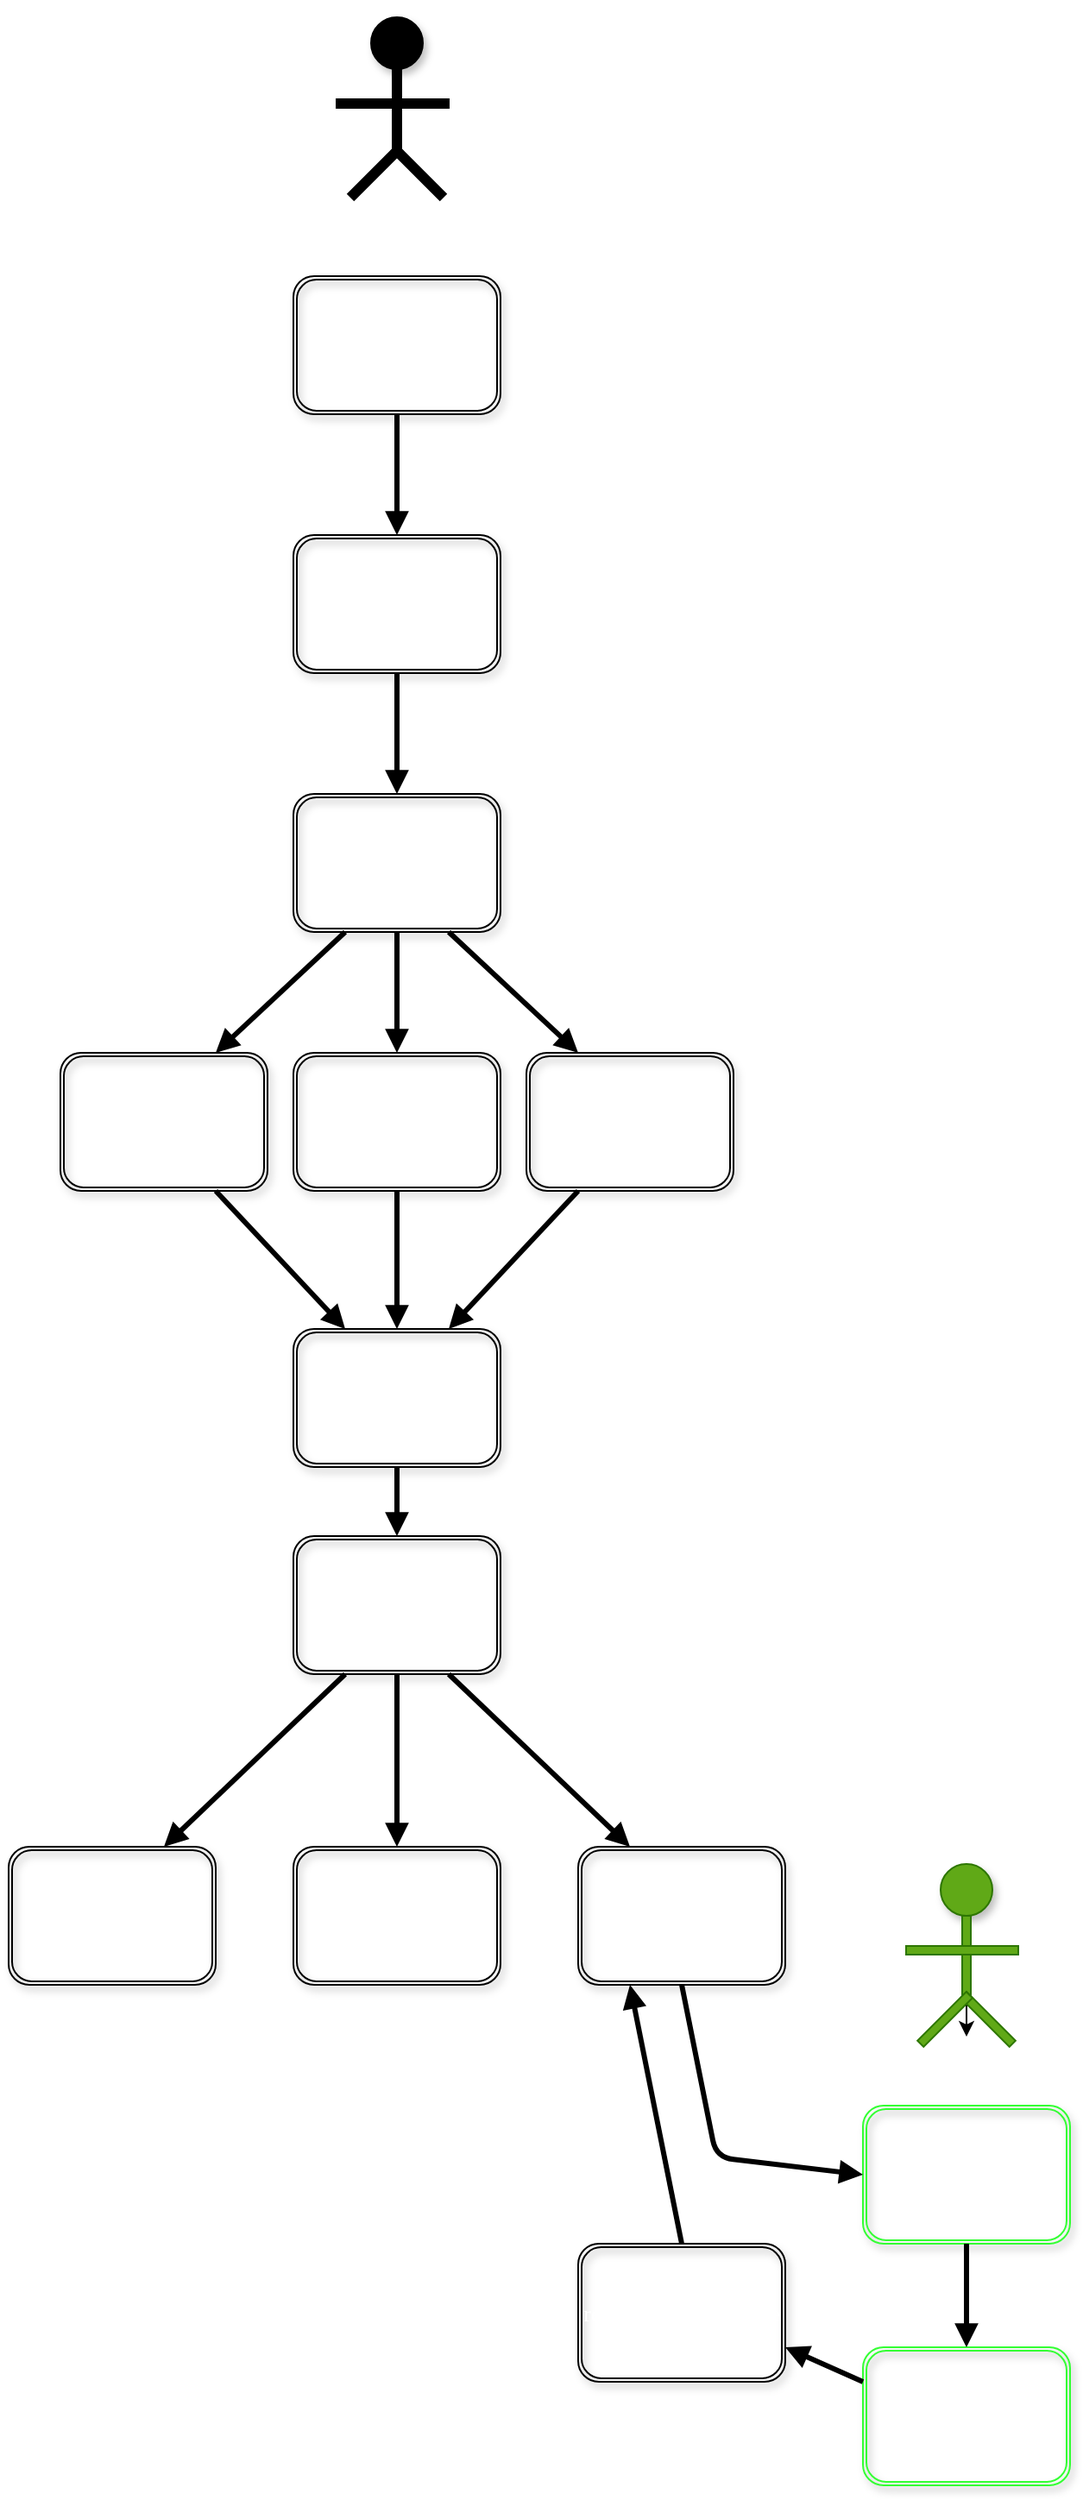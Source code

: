 <mxfile>
    <diagram id="EWm0dQu5vNLNrU80fEVc" name="Page-1">
        <mxGraphModel dx="603" dy="585" grid="1" gridSize="10" guides="1" tooltips="1" connect="1" arrows="1" fold="1" page="1" pageScale="1" pageWidth="850" pageHeight="1100" math="0" shadow="0">
            <root>
                <mxCell id="0"/>
                <mxCell id="1" parent="0"/>
                <mxCell id="2" value="" style="group" vertex="1" connectable="0" parent="1">
                    <mxGeometry x="350" y="30" width="95" height="150" as="geometry"/>
                </mxCell>
                <mxCell id="3" value="" style="group" vertex="1" connectable="0" parent="2">
                    <mxGeometry x="-25" y="10" width="120" height="140" as="geometry"/>
                </mxCell>
                <mxCell id="4" value="" style="ellipse;fillColor=strokeColor;fontFamily=Verdana;fontSize=13;fontColor=#1A1A1A;shadow=1;" vertex="1" parent="3">
                    <mxGeometry x="45" width="30" height="30" as="geometry"/>
                </mxCell>
                <mxCell id="5" value="" style="html=1;points=[];perimeter=orthogonalPerimeter;fillColor=strokeColor;fontFamily=Verdana;fontSize=13;fontColor=#1A1A1A;" vertex="1" parent="3">
                    <mxGeometry x="57.5" y="30" width="5" height="50" as="geometry"/>
                </mxCell>
                <mxCell id="6" value="" style="html=1;points=[];perimeter=orthogonalPerimeter;fillColor=strokeColor;fontFamily=Verdana;fontSize=13;fontColor=#1A1A1A;rotation=-90;" vertex="1" parent="3">
                    <mxGeometry x="55" y="17.5" width="5" height="65" as="geometry"/>
                </mxCell>
                <mxCell id="7" value="" style="html=1;points=[];perimeter=orthogonalPerimeter;fillColor=strokeColor;fontFamily=Verdana;fontSize=13;fontColor=#1A1A1A;rotation=-45;" vertex="1" parent="3">
                    <mxGeometry x="70" y="70" width="5" height="40" as="geometry"/>
                </mxCell>
                <mxCell id="8" value="" style="html=1;points=[];perimeter=orthogonalPerimeter;fillColor=strokeColor;fontFamily=Verdana;fontSize=13;fontColor=#1A1A1A;rotation=45;" vertex="1" parent="3">
                    <mxGeometry x="45.0" y="70.0" width="5" height="40" as="geometry"/>
                </mxCell>
                <mxCell id="9" value="&lt;font color=&quot;#ffffff&quot;&gt;Visiteur&lt;/font&gt;" style="shape=note2;boundedLbl=1;whiteSpace=wrap;html=1;size=25;verticalAlign=middle;align=center;fontFamily=Verdana;fontSize=13;fontColor=#1A1A1A;fillColor=none;gradientColor=none;shadow=0;strokeColor=none;" vertex="1" parent="3">
                    <mxGeometry y="100" width="120" height="40" as="geometry"/>
                </mxCell>
                <mxCell id="10" value="Accueil&amp;nbsp;" style="shape=ext;double=1;rounded=1;whiteSpace=wrap;html=1;shadow=1;strokeColor=default;fontFamily=Verdana;fontSize=13;fontColor=#FFFFFF;fillColor=none;gradientColor=default;" vertex="1" parent="1">
                    <mxGeometry x="325" y="190" width="120" height="80" as="geometry"/>
                </mxCell>
                <mxCell id="11" value="Navigation" style="shape=ext;double=1;rounded=1;whiteSpace=wrap;html=1;shadow=1;strokeColor=default;fontFamily=Verdana;fontSize=13;fontColor=#FFFFFF;fillColor=none;gradientColor=default;" vertex="1" parent="1">
                    <mxGeometry x="325" y="340" width="120" height="80" as="geometry"/>
                </mxCell>
                <mxCell id="12" value="Vehicule en vente" style="shape=ext;double=1;rounded=1;whiteSpace=wrap;html=1;shadow=1;strokeColor=default;fontFamily=Verdana;fontSize=13;fontColor=#FFFFFF;fillColor=none;gradientColor=default;" vertex="1" parent="1">
                    <mxGeometry x="325" y="490" width="120" height="80" as="geometry"/>
                </mxCell>
                <mxCell id="13" value="filtre kilomètre parcouru" style="shape=ext;double=1;rounded=1;whiteSpace=wrap;html=1;shadow=1;strokeColor=default;fontFamily=Verdana;fontSize=13;fontColor=#FFFFFF;fillColor=none;gradientColor=default;" vertex="1" parent="1">
                    <mxGeometry x="325" y="640" width="120" height="80" as="geometry"/>
                </mxCell>
                <mxCell id="14" value="filtre année de mise en circulation" style="shape=ext;double=1;rounded=1;whiteSpace=wrap;html=1;shadow=1;strokeColor=default;fontFamily=Verdana;fontSize=13;fontColor=#FFFFFF;fillColor=none;gradientColor=default;" vertex="1" parent="1">
                    <mxGeometry x="460" y="640" width="120" height="80" as="geometry"/>
                </mxCell>
                <mxCell id="15" value="Filtre prix" style="shape=ext;double=1;rounded=1;whiteSpace=wrap;html=1;shadow=1;strokeColor=default;fontFamily=Verdana;fontSize=13;fontColor=#FFFFFF;fillColor=none;gradientColor=default;" vertex="1" parent="1">
                    <mxGeometry x="190" y="640" width="120" height="80" as="geometry"/>
                </mxCell>
                <mxCell id="16" value="" style="endArrow=none;html=1;strokeWidth=3;fontFamily=Verdana;fontSize=13;fontColor=#FFFFFF;startArrow=block;startFill=1;entryX=0.5;entryY=1;entryDx=0;entryDy=0;exitX=0.5;exitY=0;exitDx=0;exitDy=0;" edge="1" parent="1" source="13" target="12">
                    <mxGeometry width="50" height="50" relative="1" as="geometry">
                        <mxPoint x="-5" y="280" as="sourcePoint"/>
                        <mxPoint x="95" y="200" as="targetPoint"/>
                        <Array as="points"/>
                    </mxGeometry>
                </mxCell>
                <mxCell id="17" value="" style="endArrow=none;html=1;strokeWidth=3;fontFamily=Verdana;fontSize=13;fontColor=#FFFFFF;startArrow=block;startFill=1;entryX=0.25;entryY=1;entryDx=0;entryDy=0;exitX=0.75;exitY=0;exitDx=0;exitDy=0;" edge="1" parent="1" source="15" target="12">
                    <mxGeometry width="50" height="50" relative="1" as="geometry">
                        <mxPoint x="5" y="290" as="sourcePoint"/>
                        <mxPoint x="105" y="210" as="targetPoint"/>
                        <Array as="points"/>
                    </mxGeometry>
                </mxCell>
                <mxCell id="18" value="" style="endArrow=none;html=1;strokeWidth=3;fontFamily=Verdana;fontSize=13;fontColor=#FFFFFF;startArrow=block;startFill=1;entryX=0.5;entryY=1;entryDx=0;entryDy=0;exitX=0.5;exitY=0;exitDx=0;exitDy=0;" edge="1" parent="1" source="12" target="11">
                    <mxGeometry width="50" height="50" relative="1" as="geometry">
                        <mxPoint x="15" y="300" as="sourcePoint"/>
                        <mxPoint x="115" y="220" as="targetPoint"/>
                        <Array as="points"/>
                    </mxGeometry>
                </mxCell>
                <mxCell id="19" value="" style="endArrow=none;html=1;strokeWidth=3;fontFamily=Verdana;fontSize=13;fontColor=#FFFFFF;startArrow=block;startFill=1;entryX=0.5;entryY=1;entryDx=0;entryDy=0;exitX=0.5;exitY=0;exitDx=0;exitDy=0;" edge="1" parent="1" source="11" target="10">
                    <mxGeometry width="50" height="50" relative="1" as="geometry">
                        <mxPoint x="170" y="460" as="sourcePoint"/>
                        <mxPoint x="270" y="380" as="targetPoint"/>
                        <Array as="points"/>
                    </mxGeometry>
                </mxCell>
                <mxCell id="20" value="" style="endArrow=none;html=1;strokeWidth=3;fontFamily=Verdana;fontSize=13;fontColor=#FFFFFF;startArrow=block;startFill=1;entryX=0.75;entryY=1;entryDx=0;entryDy=0;exitX=0.25;exitY=0;exitDx=0;exitDy=0;" edge="1" parent="1" source="14" target="12">
                    <mxGeometry width="50" height="50" relative="1" as="geometry">
                        <mxPoint x="392.96" y="651.28" as="sourcePoint"/>
                        <mxPoint x="395" y="580" as="targetPoint"/>
                        <Array as="points"/>
                    </mxGeometry>
                </mxCell>
                <mxCell id="21" value="Liste des véhicules" style="shape=ext;double=1;rounded=1;whiteSpace=wrap;html=1;shadow=1;strokeColor=default;fontFamily=Verdana;fontSize=13;fontColor=#FFFFFF;fillColor=none;gradientColor=default;" vertex="1" parent="1">
                    <mxGeometry x="325" y="800" width="120" height="80" as="geometry"/>
                </mxCell>
                <mxCell id="22" value="" style="endArrow=none;html=1;strokeWidth=3;fontFamily=Verdana;fontSize=13;fontColor=#FFFFFF;startArrow=block;startFill=1;entryX=0.25;entryY=1;entryDx=0;entryDy=0;exitX=0.75;exitY=0;exitDx=0;exitDy=0;" edge="1" parent="1" source="21" target="14">
                    <mxGeometry width="50" height="50" relative="1" as="geometry">
                        <mxPoint x="540" y="810" as="sourcePoint"/>
                        <mxPoint x="465" y="740" as="targetPoint"/>
                        <Array as="points"/>
                    </mxGeometry>
                </mxCell>
                <mxCell id="23" value="" style="endArrow=none;html=1;strokeWidth=3;fontFamily=Verdana;fontSize=13;fontColor=#FFFFFF;startArrow=block;startFill=1;entryX=0.5;entryY=1;entryDx=0;entryDy=0;exitX=0.5;exitY=0;exitDx=0;exitDy=0;" edge="1" parent="1" source="21" target="13">
                    <mxGeometry width="50" height="50" relative="1" as="geometry">
                        <mxPoint x="370" y="760" as="sourcePoint"/>
                        <mxPoint x="295" y="690" as="targetPoint"/>
                        <Array as="points"/>
                    </mxGeometry>
                </mxCell>
                <mxCell id="24" value="" style="endArrow=none;html=1;strokeWidth=3;fontFamily=Verdana;fontSize=13;fontColor=#FFFFFF;startArrow=block;startFill=1;entryX=0.75;entryY=1;entryDx=0;entryDy=0;exitX=0.25;exitY=0;exitDx=0;exitDy=0;" edge="1" parent="1" source="21" target="15">
                    <mxGeometry width="50" height="50" relative="1" as="geometry">
                        <mxPoint x="255" y="850" as="sourcePoint"/>
                        <mxPoint x="180" y="780" as="targetPoint"/>
                        <Array as="points"/>
                    </mxGeometry>
                </mxCell>
                <mxCell id="25" value="" style="endArrow=none;html=1;strokeWidth=3;fontFamily=Verdana;fontSize=13;fontColor=#FFFFFF;startArrow=block;startFill=1;entryX=0.5;entryY=1;entryDx=0;entryDy=0;exitX=0.5;exitY=0;exitDx=0;exitDy=0;" edge="1" parent="1" source="26" target="21">
                    <mxGeometry width="50" height="50" relative="1" as="geometry">
                        <mxPoint x="385" y="940" as="sourcePoint"/>
                        <mxPoint x="425" y="840" as="targetPoint"/>
                        <Array as="points"/>
                    </mxGeometry>
                </mxCell>
                <mxCell id="26" value="carte d'un véhicule" style="shape=ext;double=1;rounded=1;whiteSpace=wrap;html=1;shadow=1;strokeColor=default;fontFamily=Verdana;fontSize=13;fontColor=#FFFFFF;fillColor=none;gradientColor=default;" vertex="1" parent="1">
                    <mxGeometry x="325" y="920" width="120" height="80" as="geometry"/>
                </mxCell>
                <mxCell id="27" value="Fiche technique, équipement et spécification" style="shape=ext;double=1;rounded=1;whiteSpace=wrap;html=1;shadow=1;strokeColor=default;fontFamily=Verdana;fontSize=13;fontColor=#FFFFFF;fillColor=none;gradientColor=default;" vertex="1" parent="1">
                    <mxGeometry x="160" y="1100" width="120" height="80" as="geometry"/>
                </mxCell>
                <mxCell id="29" value="prix / année / kilométrage" style="shape=ext;double=1;rounded=1;whiteSpace=wrap;html=1;shadow=1;strokeColor=default;fontFamily=Verdana;fontSize=13;fontColor=#FFFFFF;fillColor=none;gradientColor=default;" vertex="1" parent="1">
                    <mxGeometry x="325" y="1100" width="120" height="80" as="geometry"/>
                </mxCell>
                <mxCell id="30" value="Formulaire pour en savoir plus sur le véhicule" style="shape=ext;double=1;rounded=1;whiteSpace=wrap;html=1;shadow=1;strokeColor=default;fontFamily=Verdana;fontSize=13;fontColor=#FFFFFF;fillColor=none;gradientColor=default;" vertex="1" parent="1">
                    <mxGeometry x="490" y="1100" width="120" height="80" as="geometry"/>
                </mxCell>
                <mxCell id="31" value="" style="endArrow=none;html=1;strokeWidth=3;fontFamily=Verdana;fontSize=13;fontColor=#FFFFFF;startArrow=block;startFill=1;entryX=0.75;entryY=1;entryDx=0;entryDy=0;exitX=0.25;exitY=0;exitDx=0;exitDy=0;" edge="1" parent="1" source="30" target="26">
                    <mxGeometry width="50" height="50" relative="1" as="geometry">
                        <mxPoint x="510" y="1050" as="sourcePoint"/>
                        <mxPoint x="585" y="970" as="targetPoint"/>
                        <Array as="points"/>
                    </mxGeometry>
                </mxCell>
                <mxCell id="32" value="" style="endArrow=none;html=1;strokeWidth=3;fontFamily=Verdana;fontSize=13;fontColor=#FFFFFF;startArrow=block;startFill=1;entryX=0.25;entryY=1;entryDx=0;entryDy=0;exitX=0.75;exitY=0;exitDx=0;exitDy=0;" edge="1" parent="1" source="27" target="26">
                    <mxGeometry width="50" height="50" relative="1" as="geometry">
                        <mxPoint x="270" y="1080" as="sourcePoint"/>
                        <mxPoint x="345" y="1000" as="targetPoint"/>
                        <Array as="points"/>
                    </mxGeometry>
                </mxCell>
                <mxCell id="33" value="" style="endArrow=none;html=1;strokeWidth=3;fontFamily=Verdana;fontSize=13;fontColor=#FFFFFF;startArrow=block;startFill=1;entryX=0.5;entryY=1;entryDx=0;entryDy=0;exitX=0.5;exitY=0;exitDx=0;exitDy=0;" edge="1" parent="1" source="29" target="26">
                    <mxGeometry width="50" height="50" relative="1" as="geometry">
                        <mxPoint x="430" y="1070" as="sourcePoint"/>
                        <mxPoint x="505" y="990" as="targetPoint"/>
                        <Array as="points"/>
                    </mxGeometry>
                </mxCell>
                <mxCell id="34" value="" style="group" vertex="1" connectable="0" parent="1">
                    <mxGeometry x="680" y="1100" width="95" height="150" as="geometry"/>
                </mxCell>
                <mxCell id="35" value="" style="group" vertex="1" connectable="0" parent="34">
                    <mxGeometry x="-25" y="10" width="120" height="140" as="geometry"/>
                </mxCell>
                <mxCell id="36" value="" style="ellipse;fillColor=#60a917;fontFamily=Verdana;fontSize=13;fontColor=#ffffff;shadow=1;strokeColor=#2D7600;" vertex="1" parent="35">
                    <mxGeometry x="45" width="30" height="30" as="geometry"/>
                </mxCell>
                <mxCell id="43" value="" style="edgeStyle=none;html=1;" edge="1" parent="35" source="37" target="41">
                    <mxGeometry relative="1" as="geometry"/>
                </mxCell>
                <mxCell id="37" value="" style="html=1;points=[];perimeter=orthogonalPerimeter;fillColor=#60a917;fontFamily=Verdana;fontSize=13;fontColor=#ffffff;strokeColor=#2D7600;" vertex="1" parent="35">
                    <mxGeometry x="57.5" y="30" width="5" height="50" as="geometry"/>
                </mxCell>
                <mxCell id="38" value="" style="html=1;points=[];perimeter=orthogonalPerimeter;fillColor=#60a917;fontFamily=Verdana;fontSize=13;fontColor=#ffffff;rotation=-90;strokeColor=#2D7600;" vertex="1" parent="35">
                    <mxGeometry x="55" y="17.5" width="5" height="65" as="geometry"/>
                </mxCell>
                <mxCell id="39" value="" style="html=1;points=[];perimeter=orthogonalPerimeter;fillColor=#60a917;fontFamily=Verdana;fontSize=13;fontColor=#ffffff;rotation=-45;strokeColor=#2D7600;" vertex="1" parent="35">
                    <mxGeometry x="70" y="70" width="5" height="40" as="geometry"/>
                </mxCell>
                <mxCell id="40" value="" style="html=1;points=[];perimeter=orthogonalPerimeter;fillColor=#60a917;fontFamily=Verdana;fontSize=13;fontColor=#ffffff;rotation=45;strokeColor=#2D7600;" vertex="1" parent="35">
                    <mxGeometry x="45.0" y="70.0" width="5" height="40" as="geometry"/>
                </mxCell>
                <mxCell id="41" value="&lt;font color=&quot;#ffffff&quot;&gt;Employé&lt;/font&gt;" style="shape=note2;boundedLbl=1;whiteSpace=wrap;html=1;size=25;verticalAlign=middle;align=center;fontFamily=Verdana;fontSize=13;fontColor=#1A1A1A;fillColor=none;gradientColor=none;shadow=0;strokeColor=none;" vertex="1" parent="35">
                    <mxGeometry y="100" width="120" height="40" as="geometry"/>
                </mxCell>
                <mxCell id="45" value="reception du formulaire" style="shape=ext;double=1;rounded=1;whiteSpace=wrap;html=1;shadow=1;strokeColor=#33FF33;fontFamily=Verdana;fontSize=13;fontColor=#FFFFFF;fillColor=none;gradientColor=default;" vertex="1" parent="1">
                    <mxGeometry x="655" y="1250" width="120" height="80" as="geometry"/>
                </mxCell>
                <mxCell id="46" value="réponse" style="shape=ext;double=1;rounded=1;whiteSpace=wrap;html=1;shadow=1;strokeColor=#33FF33;fontFamily=Verdana;fontSize=13;fontColor=#FFFFFF;fillColor=none;gradientColor=default;" vertex="1" parent="1">
                    <mxGeometry x="655" y="1390" width="120" height="80" as="geometry"/>
                </mxCell>
                <mxCell id="47" value="" style="endArrow=none;html=1;strokeWidth=3;fontFamily=Verdana;fontSize=13;fontColor=#FFFFFF;startArrow=block;startFill=1;entryX=0.5;entryY=1;entryDx=0;entryDy=0;exitX=0.5;exitY=0;exitDx=0;exitDy=0;" edge="1" parent="1" source="46" target="45">
                    <mxGeometry width="50" height="50" relative="1" as="geometry">
                        <mxPoint x="530" y="1370" as="sourcePoint"/>
                        <mxPoint x="425" y="1270" as="targetPoint"/>
                        <Array as="points"/>
                    </mxGeometry>
                </mxCell>
                <mxCell id="48" value="" style="endArrow=none;html=1;strokeWidth=3;fontFamily=Verdana;fontSize=13;fontColor=#FFFFFF;startArrow=block;startFill=1;entryX=0.5;entryY=1;entryDx=0;entryDy=0;exitX=0;exitY=0.5;exitDx=0;exitDy=0;" edge="1" parent="1" source="45" target="30">
                    <mxGeometry width="50" height="50" relative="1" as="geometry">
                        <mxPoint x="520" y="1240" as="sourcePoint"/>
                        <mxPoint x="415" y="1140" as="targetPoint"/>
                        <Array as="points">
                            <mxPoint x="570" y="1280"/>
                        </Array>
                    </mxGeometry>
                </mxCell>
                <mxCell id="49" value="reception de la réponse sur le compte client" style="shape=ext;double=1;rounded=1;whiteSpace=wrap;html=1;shadow=1;strokeColor=default;fontFamily=Verdana;fontSize=13;fontColor=#FFFFFF;fillColor=none;gradientColor=default;" vertex="1" parent="1">
                    <mxGeometry x="490" y="1330" width="120" height="80" as="geometry"/>
                </mxCell>
                <mxCell id="53" value="" style="endArrow=none;html=1;strokeWidth=3;fontFamily=Verdana;fontSize=13;fontColor=#FFFFFF;startArrow=block;startFill=1;entryX=0;entryY=0.25;entryDx=0;entryDy=0;exitX=1;exitY=0.75;exitDx=0;exitDy=0;" edge="1" parent="1" source="49" target="46">
                    <mxGeometry width="50" height="50" relative="1" as="geometry">
                        <mxPoint x="500" y="1350" as="sourcePoint"/>
                        <mxPoint x="395" y="1240" as="targetPoint"/>
                        <Array as="points"/>
                    </mxGeometry>
                </mxCell>
                <mxCell id="54" value="" style="endArrow=none;html=1;strokeWidth=3;fontFamily=Verdana;fontSize=13;fontColor=#FFFFFF;startArrow=block;startFill=1;entryX=0.5;entryY=0;entryDx=0;entryDy=0;exitX=0.25;exitY=1;exitDx=0;exitDy=0;" edge="1" parent="1" source="30" target="49">
                    <mxGeometry width="50" height="50" relative="1" as="geometry">
                        <mxPoint x="500" y="1280" as="sourcePoint"/>
                        <mxPoint x="395" y="1170" as="targetPoint"/>
                        <Array as="points"/>
                    </mxGeometry>
                </mxCell>
            </root>
        </mxGraphModel>
    </diagram>
</mxfile>